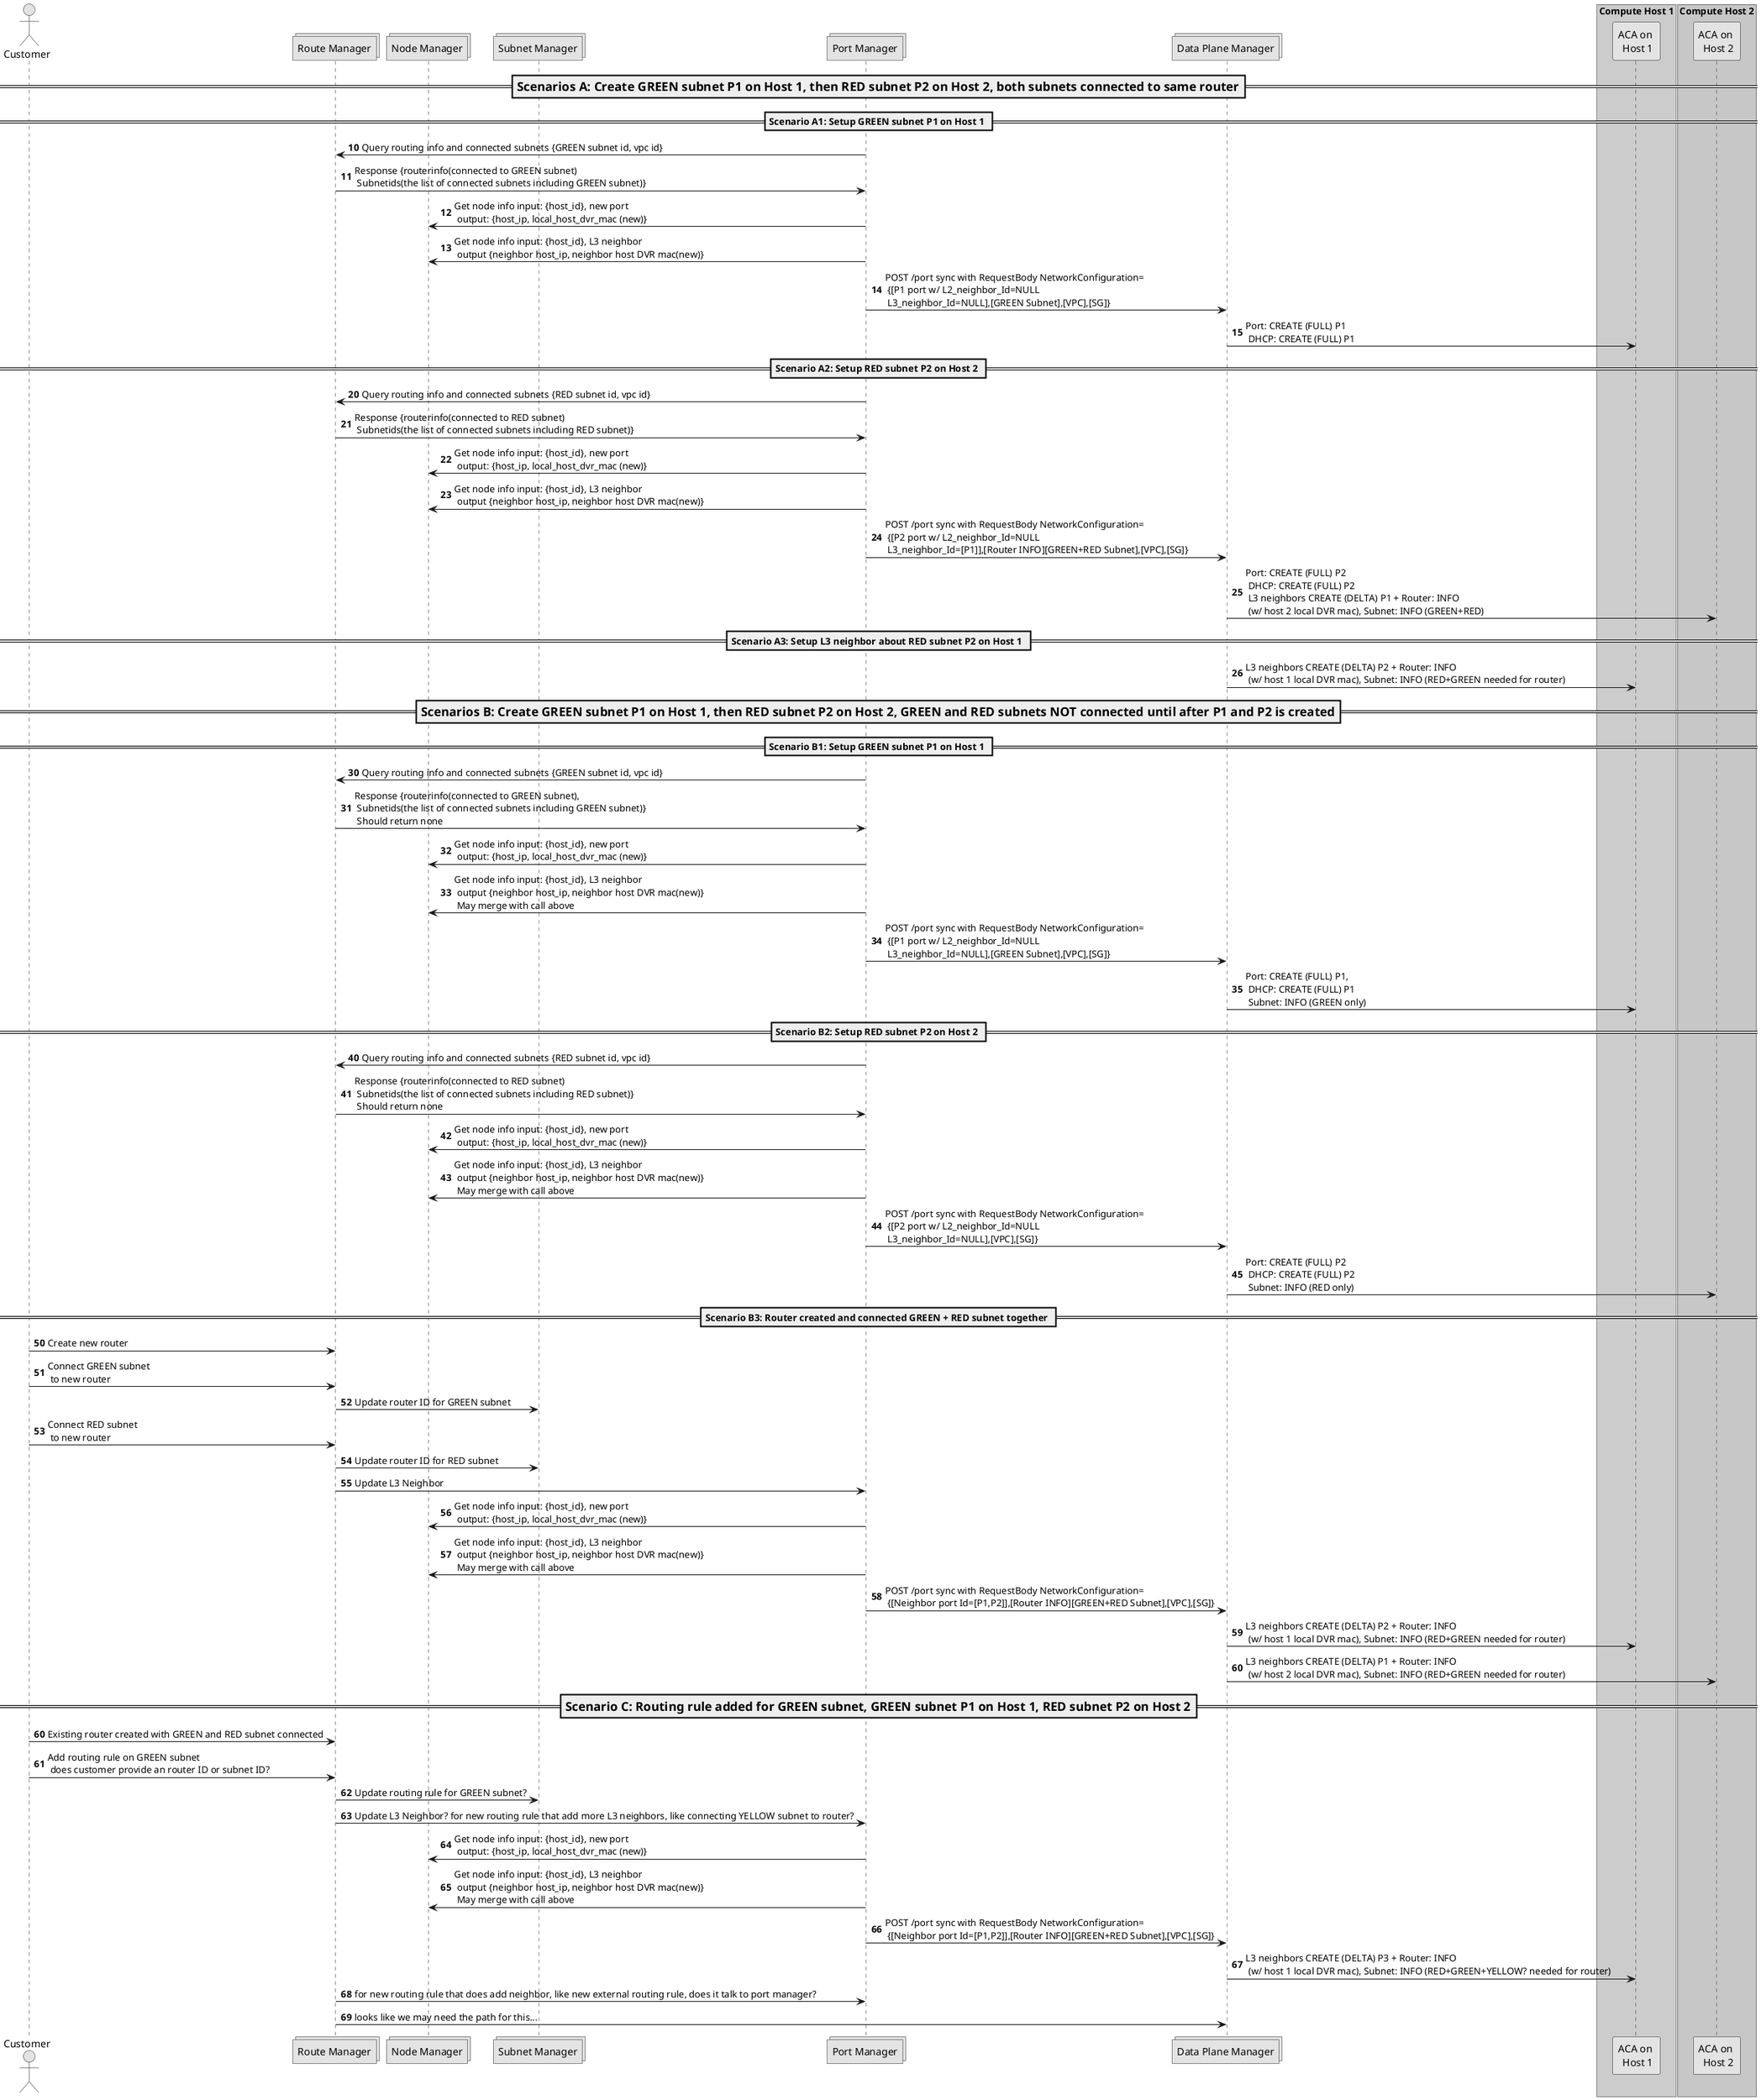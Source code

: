 ' Copyright 2019 The Alcor Authors.

' Licensed under the Apache License, Version 2.0 (the "License");
'        you may not use this file except in compliance with the License.
'        You may obtain a copy of the License at

'        http://www.apache.org/licenses/LICENSE-2.0

'        Unless required by applicable law or agreed to in writing, software
'        distributed under the License is distributed on an "AS IS" BASIS,
'        WITHOUT WARRANTIES OR CONDITIONS OF ANY KIND, either express or implied.
'        See the License for the specific language governing permissions and
'        limitations under the License.

@startuml

skinparam monochrome true

actor "Customer"
collections "Route Manager"
collections "Node Manager"
collections "Subnet Manager"
collections "Port Manager"
collections "Data Plane Manager"

box "Compute Host 1" #LightBlue
participant "ACA on \n Host 1"
end box

box "Compute Host 2" #LightGreen
participant "ACA on \n Host 2"
end box

===Scenarios A: Create GREEN subnet P1 on Host 1, then RED subnet P2 on Host 2, both subnets connected to same router==

==Scenario A1: Setup GREEN subnet P1 on Host 1 ==
autonumber 10
"Port Manager" -> "Route Manager": Query routing info and connected subnets {GREEN subnet id, vpc id}
"Route Manager" -> "Port Manager": Response {routerinfo(connected to GREEN subnet)\n Subnetids(the list of connected subnets including GREEN subnet)}
"Port Manager" -> "Node Manager": Get node info input: {host_id}, new port\n output: {host_ip, local_host_dvr_mac (new)}
"Port Manager" -> "Node Manager": Get node info input: {host_id}, L3 neighbor\n output {neighbor host_ip, neighbor host DVR mac(new)}
"Port Manager" -> "Data Plane Manager": POST /port sync with RequestBody NetworkConfiguration=\n {[P1 port w/ L2_neighbor_Id=NULL \n L3_neighbor_Id=NULL],[GREEN Subnet],[VPC],[SG]}
"Data Plane Manager" -> "ACA on \n Host 1": Port: CREATE (FULL) P1\n DHCP: CREATE (FULL) P1

==Scenario A2: Setup RED subnet P2 on Host 2 ==
autonumber 20
"Port Manager" -> "Route Manager": Query routing info and connected subnets {RED subnet id, vpc id}
"Route Manager" -> "Port Manager": Response {routerinfo(connected to RED subnet)\n Subnetids(the list of connected subnets including RED subnet)}
"Port Manager" -> "Node Manager": Get node info input: {host_id}, new port\n output: {host_ip, local_host_dvr_mac (new)}
"Port Manager" -> "Node Manager": Get node info input: {host_id}, L3 neighbor\n output {neighbor host_ip, neighbor host DVR mac(new)}
"Port Manager" -> "Data Plane Manager": POST /port sync with RequestBody NetworkConfiguration=\n {[P2 port w/ L2_neighbor_Id=NULL \n L3_neighbor_Id=[P1]],[Router INFO][GREEN+RED Subnet],[VPC],[SG]}
"Data Plane Manager" -> "ACA on \n Host 2": Port: CREATE (FULL) P2\n DHCP: CREATE (FULL) P2\n L3 neighbors CREATE (DELTA) P1 + Router: INFO \n (w/ host 2 local DVR mac), Subnet: INFO (GREEN+RED)

==Scenario A3: Setup L3 neighbor about RED subnet P2 on Host 1 ==
"Data Plane Manager" -> "ACA on \n Host 1": L3 neighbors CREATE (DELTA) P2 + Router: INFO\n (w/ host 1 local DVR mac), Subnet: INFO (RED+GREEN needed for router)


===Scenarios B: Create GREEN subnet P1 on Host 1, then RED subnet P2 on Host 2, GREEN and RED subnets NOT connected until after P1 and P2 is created==

==Scenario B1: Setup GREEN subnet P1 on Host 1 ==
autonumber 30
"Port Manager" -> "Route Manager": Query routing info and connected subnets {GREEN subnet id, vpc id}
"Route Manager" -> "Port Manager": Response {routerinfo(connected to GREEN subnet),\n Subnetids(the list of connected subnets including GREEN subnet)}\n Should return none
"Port Manager" -> "Node Manager": Get node info input: {host_id}, new port \n output: {host_ip, local_host_dvr_mac (new)}
"Port Manager" -> "Node Manager": Get node info input: {host_id}, L3 neighbor \n output {neighbor host_ip, neighbor host DVR mac(new)}\n May merge with call above
"Port Manager" -> "Data Plane Manager": POST /port sync with RequestBody NetworkConfiguration=\n {[P1 port w/ L2_neighbor_Id=NULL \n L3_neighbor_Id=NULL],[GREEN Subnet],[VPC],[SG]}
"Data Plane Manager" -> "ACA on \n Host 1": Port: CREATE (FULL) P1, \n DHCP: CREATE (FULL) P1\n Subnet: INFO (GREEN only)

==Scenario B2: Setup RED subnet P2 on Host 2 ==
autonumber 40
"Port Manager" -> "Route Manager": Query routing info and connected subnets {RED subnet id, vpc id}
"Route Manager" -> "Port Manager": Response {routerinfo(connected to RED subnet)\n Subnetids(the list of connected subnets including RED subnet)}\n Should return none
"Port Manager" -> "Node Manager": Get node info input: {host_id}, new port\n output: {host_ip, local_host_dvr_mac (new)}
"Port Manager" -> "Node Manager": Get node info input: {host_id}, L3 neighbor\n output {neighbor host_ip, neighbor host DVR mac(new)}\n May merge with call above
"Port Manager" -> "Data Plane Manager": POST /port sync with RequestBody NetworkConfiguration=\n {[P2 port w/ L2_neighbor_Id=NULL \n L3_neighbor_Id=NULL],[VPC],[SG]}
"Data Plane Manager" -> "ACA on \n Host 2": Port: CREATE (FULL) P2\n DHCP: CREATE (FULL) P2\n Subnet: INFO (RED only)

==Scenario B3: Router created and connected GREEN + RED subnet together ==
autonumber 50
"Customer" -> "Route Manager": Create new router
"Customer" -> "Route Manager": Connect GREEN subnet\n to new router
"Route Manager" -> "Subnet Manager": Update router ID for GREEN subnet
"Customer" -> "Route Manager": Connect RED subnet\n to new router
"Route Manager" -> "Subnet Manager": Update router ID for RED subnet
"Route Manager" -> "Port Manager": Update L3 Neighbor
"Port Manager" -> "Node Manager": Get node info input: {host_id}, new port\n output: {host_ip, local_host_dvr_mac (new)}
"Port Manager" -> "Node Manager": Get node info input: {host_id}, L3 neighbor\n output {neighbor host_ip, neighbor host DVR mac(new)}\n May merge with call above
"Port Manager" -> "Data Plane Manager": POST /port sync with RequestBody NetworkConfiguration=\n {[Neighbor port Id=[P1,P2]],[Router INFO][GREEN+RED Subnet],[VPC],[SG]} 
"Data Plane Manager" -> "ACA on \n Host 1": L3 neighbors CREATE (DELTA) P2 + Router: INFO\n (w/ host 1 local DVR mac), Subnet: INFO (RED+GREEN needed for router)
"Data Plane Manager" -> "ACA on \n Host 2": L3 neighbors CREATE (DELTA) P1 + Router: INFO\n (w/ host 2 local DVR mac), Subnet: INFO (RED+GREEN needed for router)


===Scenario C: Routing rule added for GREEN subnet, GREEN subnet P1 on Host 1, RED subnet P2 on Host 2  ==
autonumber 60
"Customer" -> "Route Manager": Existing router created with GREEN and RED subnet connected
"Customer" -> "Route Manager": Add routing rule on GREEN subnet\n does customer provide an router ID or subnet ID?
"Route Manager" -> "Subnet Manager": Update routing rule for GREEN subnet?
"Route Manager" -> "Port Manager": Update L3 Neighbor? for new routing rule that add more L3 neighbors, like connecting YELLOW subnet to router?
"Port Manager" -> "Node Manager": Get node info input: {host_id}, new port\n output: {host_ip, local_host_dvr_mac (new)}
"Port Manager" -> "Node Manager": Get node info input: {host_id}, L3 neighbor\n output {neighbor host_ip, neighbor host DVR mac(new)}\n May merge with call above
"Port Manager" -> "Data Plane Manager": POST /port sync with RequestBody NetworkConfiguration=\n {[Neighbor port Id=[P1,P2]],[Router INFO][GREEN+RED Subnet],[VPC],[SG]} 
"Data Plane Manager" -> "ACA on \n Host 1": L3 neighbors CREATE (DELTA) P3 + Router: INFO\n (w/ host 1 local DVR mac), Subnet: INFO (RED+GREEN+YELLOW? needed for router)

"Route Manager" -> "Port Manager": for new routing rule that does add neighbor, like new external routing rule, does it talk to port manager?
"Route Manager" -> "Data Plane Manager": looks like we may need the path for this...

@enduml

